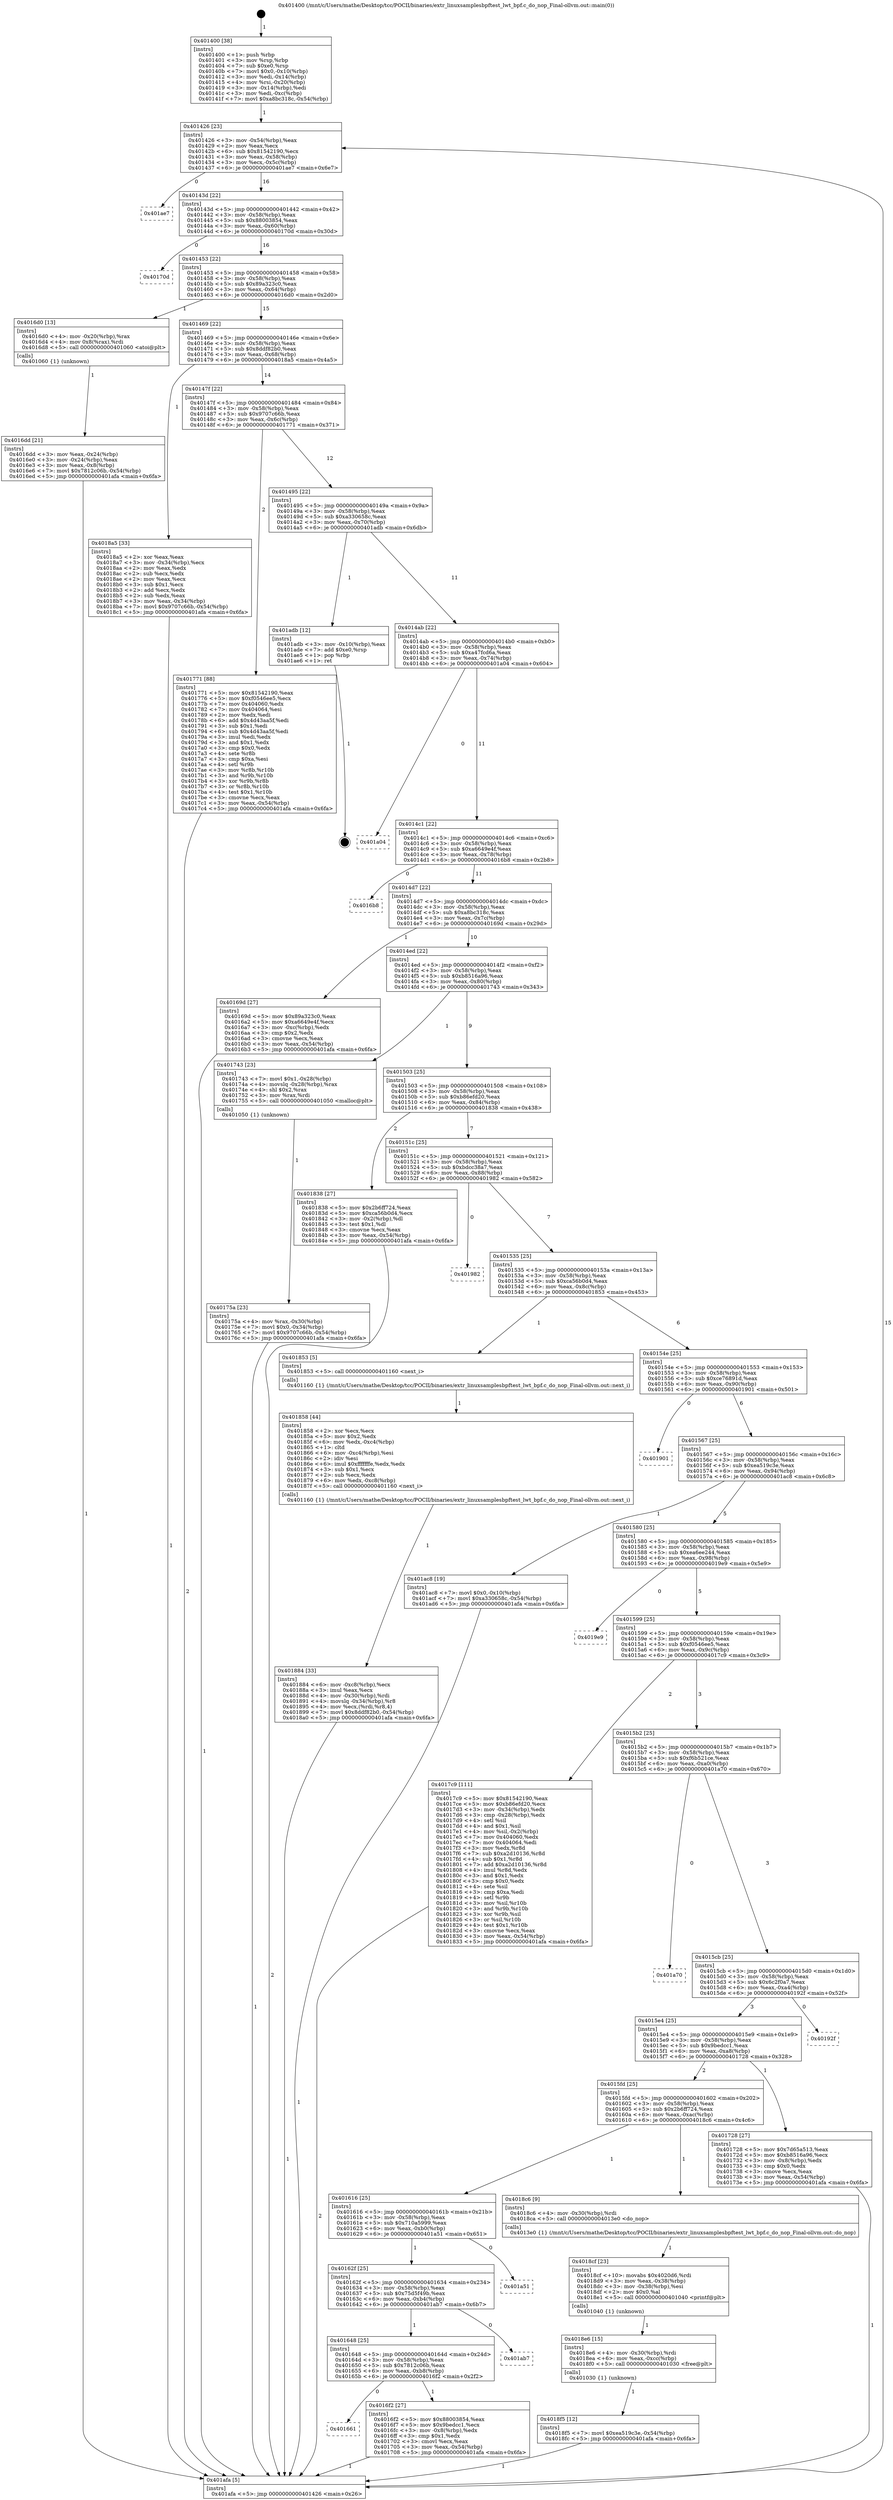 digraph "0x401400" {
  label = "0x401400 (/mnt/c/Users/mathe/Desktop/tcc/POCII/binaries/extr_linuxsamplesbpftest_lwt_bpf.c_do_nop_Final-ollvm.out::main(0))"
  labelloc = "t"
  node[shape=record]

  Entry [label="",width=0.3,height=0.3,shape=circle,fillcolor=black,style=filled]
  "0x401426" [label="{
     0x401426 [23]\l
     | [instrs]\l
     &nbsp;&nbsp;0x401426 \<+3\>: mov -0x54(%rbp),%eax\l
     &nbsp;&nbsp;0x401429 \<+2\>: mov %eax,%ecx\l
     &nbsp;&nbsp;0x40142b \<+6\>: sub $0x81542190,%ecx\l
     &nbsp;&nbsp;0x401431 \<+3\>: mov %eax,-0x58(%rbp)\l
     &nbsp;&nbsp;0x401434 \<+3\>: mov %ecx,-0x5c(%rbp)\l
     &nbsp;&nbsp;0x401437 \<+6\>: je 0000000000401ae7 \<main+0x6e7\>\l
  }"]
  "0x401ae7" [label="{
     0x401ae7\l
  }", style=dashed]
  "0x40143d" [label="{
     0x40143d [22]\l
     | [instrs]\l
     &nbsp;&nbsp;0x40143d \<+5\>: jmp 0000000000401442 \<main+0x42\>\l
     &nbsp;&nbsp;0x401442 \<+3\>: mov -0x58(%rbp),%eax\l
     &nbsp;&nbsp;0x401445 \<+5\>: sub $0x88003854,%eax\l
     &nbsp;&nbsp;0x40144a \<+3\>: mov %eax,-0x60(%rbp)\l
     &nbsp;&nbsp;0x40144d \<+6\>: je 000000000040170d \<main+0x30d\>\l
  }"]
  Exit [label="",width=0.3,height=0.3,shape=circle,fillcolor=black,style=filled,peripheries=2]
  "0x40170d" [label="{
     0x40170d\l
  }", style=dashed]
  "0x401453" [label="{
     0x401453 [22]\l
     | [instrs]\l
     &nbsp;&nbsp;0x401453 \<+5\>: jmp 0000000000401458 \<main+0x58\>\l
     &nbsp;&nbsp;0x401458 \<+3\>: mov -0x58(%rbp),%eax\l
     &nbsp;&nbsp;0x40145b \<+5\>: sub $0x89a323c0,%eax\l
     &nbsp;&nbsp;0x401460 \<+3\>: mov %eax,-0x64(%rbp)\l
     &nbsp;&nbsp;0x401463 \<+6\>: je 00000000004016d0 \<main+0x2d0\>\l
  }"]
  "0x4018f5" [label="{
     0x4018f5 [12]\l
     | [instrs]\l
     &nbsp;&nbsp;0x4018f5 \<+7\>: movl $0xea519c3e,-0x54(%rbp)\l
     &nbsp;&nbsp;0x4018fc \<+5\>: jmp 0000000000401afa \<main+0x6fa\>\l
  }"]
  "0x4016d0" [label="{
     0x4016d0 [13]\l
     | [instrs]\l
     &nbsp;&nbsp;0x4016d0 \<+4\>: mov -0x20(%rbp),%rax\l
     &nbsp;&nbsp;0x4016d4 \<+4\>: mov 0x8(%rax),%rdi\l
     &nbsp;&nbsp;0x4016d8 \<+5\>: call 0000000000401060 \<atoi@plt\>\l
     | [calls]\l
     &nbsp;&nbsp;0x401060 \{1\} (unknown)\l
  }"]
  "0x401469" [label="{
     0x401469 [22]\l
     | [instrs]\l
     &nbsp;&nbsp;0x401469 \<+5\>: jmp 000000000040146e \<main+0x6e\>\l
     &nbsp;&nbsp;0x40146e \<+3\>: mov -0x58(%rbp),%eax\l
     &nbsp;&nbsp;0x401471 \<+5\>: sub $0x8ddf82b0,%eax\l
     &nbsp;&nbsp;0x401476 \<+3\>: mov %eax,-0x68(%rbp)\l
     &nbsp;&nbsp;0x401479 \<+6\>: je 00000000004018a5 \<main+0x4a5\>\l
  }"]
  "0x4018e6" [label="{
     0x4018e6 [15]\l
     | [instrs]\l
     &nbsp;&nbsp;0x4018e6 \<+4\>: mov -0x30(%rbp),%rdi\l
     &nbsp;&nbsp;0x4018ea \<+6\>: mov %eax,-0xcc(%rbp)\l
     &nbsp;&nbsp;0x4018f0 \<+5\>: call 0000000000401030 \<free@plt\>\l
     | [calls]\l
     &nbsp;&nbsp;0x401030 \{1\} (unknown)\l
  }"]
  "0x4018a5" [label="{
     0x4018a5 [33]\l
     | [instrs]\l
     &nbsp;&nbsp;0x4018a5 \<+2\>: xor %eax,%eax\l
     &nbsp;&nbsp;0x4018a7 \<+3\>: mov -0x34(%rbp),%ecx\l
     &nbsp;&nbsp;0x4018aa \<+2\>: mov %eax,%edx\l
     &nbsp;&nbsp;0x4018ac \<+2\>: sub %ecx,%edx\l
     &nbsp;&nbsp;0x4018ae \<+2\>: mov %eax,%ecx\l
     &nbsp;&nbsp;0x4018b0 \<+3\>: sub $0x1,%ecx\l
     &nbsp;&nbsp;0x4018b3 \<+2\>: add %ecx,%edx\l
     &nbsp;&nbsp;0x4018b5 \<+2\>: sub %edx,%eax\l
     &nbsp;&nbsp;0x4018b7 \<+3\>: mov %eax,-0x34(%rbp)\l
     &nbsp;&nbsp;0x4018ba \<+7\>: movl $0x9707c66b,-0x54(%rbp)\l
     &nbsp;&nbsp;0x4018c1 \<+5\>: jmp 0000000000401afa \<main+0x6fa\>\l
  }"]
  "0x40147f" [label="{
     0x40147f [22]\l
     | [instrs]\l
     &nbsp;&nbsp;0x40147f \<+5\>: jmp 0000000000401484 \<main+0x84\>\l
     &nbsp;&nbsp;0x401484 \<+3\>: mov -0x58(%rbp),%eax\l
     &nbsp;&nbsp;0x401487 \<+5\>: sub $0x9707c66b,%eax\l
     &nbsp;&nbsp;0x40148c \<+3\>: mov %eax,-0x6c(%rbp)\l
     &nbsp;&nbsp;0x40148f \<+6\>: je 0000000000401771 \<main+0x371\>\l
  }"]
  "0x4018cf" [label="{
     0x4018cf [23]\l
     | [instrs]\l
     &nbsp;&nbsp;0x4018cf \<+10\>: movabs $0x4020d6,%rdi\l
     &nbsp;&nbsp;0x4018d9 \<+3\>: mov %eax,-0x38(%rbp)\l
     &nbsp;&nbsp;0x4018dc \<+3\>: mov -0x38(%rbp),%esi\l
     &nbsp;&nbsp;0x4018df \<+2\>: mov $0x0,%al\l
     &nbsp;&nbsp;0x4018e1 \<+5\>: call 0000000000401040 \<printf@plt\>\l
     | [calls]\l
     &nbsp;&nbsp;0x401040 \{1\} (unknown)\l
  }"]
  "0x401771" [label="{
     0x401771 [88]\l
     | [instrs]\l
     &nbsp;&nbsp;0x401771 \<+5\>: mov $0x81542190,%eax\l
     &nbsp;&nbsp;0x401776 \<+5\>: mov $0xf0546ee5,%ecx\l
     &nbsp;&nbsp;0x40177b \<+7\>: mov 0x404060,%edx\l
     &nbsp;&nbsp;0x401782 \<+7\>: mov 0x404064,%esi\l
     &nbsp;&nbsp;0x401789 \<+2\>: mov %edx,%edi\l
     &nbsp;&nbsp;0x40178b \<+6\>: add $0x4d43aa5f,%edi\l
     &nbsp;&nbsp;0x401791 \<+3\>: sub $0x1,%edi\l
     &nbsp;&nbsp;0x401794 \<+6\>: sub $0x4d43aa5f,%edi\l
     &nbsp;&nbsp;0x40179a \<+3\>: imul %edi,%edx\l
     &nbsp;&nbsp;0x40179d \<+3\>: and $0x1,%edx\l
     &nbsp;&nbsp;0x4017a0 \<+3\>: cmp $0x0,%edx\l
     &nbsp;&nbsp;0x4017a3 \<+4\>: sete %r8b\l
     &nbsp;&nbsp;0x4017a7 \<+3\>: cmp $0xa,%esi\l
     &nbsp;&nbsp;0x4017aa \<+4\>: setl %r9b\l
     &nbsp;&nbsp;0x4017ae \<+3\>: mov %r8b,%r10b\l
     &nbsp;&nbsp;0x4017b1 \<+3\>: and %r9b,%r10b\l
     &nbsp;&nbsp;0x4017b4 \<+3\>: xor %r9b,%r8b\l
     &nbsp;&nbsp;0x4017b7 \<+3\>: or %r8b,%r10b\l
     &nbsp;&nbsp;0x4017ba \<+4\>: test $0x1,%r10b\l
     &nbsp;&nbsp;0x4017be \<+3\>: cmovne %ecx,%eax\l
     &nbsp;&nbsp;0x4017c1 \<+3\>: mov %eax,-0x54(%rbp)\l
     &nbsp;&nbsp;0x4017c4 \<+5\>: jmp 0000000000401afa \<main+0x6fa\>\l
  }"]
  "0x401495" [label="{
     0x401495 [22]\l
     | [instrs]\l
     &nbsp;&nbsp;0x401495 \<+5\>: jmp 000000000040149a \<main+0x9a\>\l
     &nbsp;&nbsp;0x40149a \<+3\>: mov -0x58(%rbp),%eax\l
     &nbsp;&nbsp;0x40149d \<+5\>: sub $0xa330658c,%eax\l
     &nbsp;&nbsp;0x4014a2 \<+3\>: mov %eax,-0x70(%rbp)\l
     &nbsp;&nbsp;0x4014a5 \<+6\>: je 0000000000401adb \<main+0x6db\>\l
  }"]
  "0x401884" [label="{
     0x401884 [33]\l
     | [instrs]\l
     &nbsp;&nbsp;0x401884 \<+6\>: mov -0xc8(%rbp),%ecx\l
     &nbsp;&nbsp;0x40188a \<+3\>: imul %eax,%ecx\l
     &nbsp;&nbsp;0x40188d \<+4\>: mov -0x30(%rbp),%rdi\l
     &nbsp;&nbsp;0x401891 \<+4\>: movslq -0x34(%rbp),%r8\l
     &nbsp;&nbsp;0x401895 \<+4\>: mov %ecx,(%rdi,%r8,4)\l
     &nbsp;&nbsp;0x401899 \<+7\>: movl $0x8ddf82b0,-0x54(%rbp)\l
     &nbsp;&nbsp;0x4018a0 \<+5\>: jmp 0000000000401afa \<main+0x6fa\>\l
  }"]
  "0x401adb" [label="{
     0x401adb [12]\l
     | [instrs]\l
     &nbsp;&nbsp;0x401adb \<+3\>: mov -0x10(%rbp),%eax\l
     &nbsp;&nbsp;0x401ade \<+7\>: add $0xe0,%rsp\l
     &nbsp;&nbsp;0x401ae5 \<+1\>: pop %rbp\l
     &nbsp;&nbsp;0x401ae6 \<+1\>: ret\l
  }"]
  "0x4014ab" [label="{
     0x4014ab [22]\l
     | [instrs]\l
     &nbsp;&nbsp;0x4014ab \<+5\>: jmp 00000000004014b0 \<main+0xb0\>\l
     &nbsp;&nbsp;0x4014b0 \<+3\>: mov -0x58(%rbp),%eax\l
     &nbsp;&nbsp;0x4014b3 \<+5\>: sub $0xa47fcd6a,%eax\l
     &nbsp;&nbsp;0x4014b8 \<+3\>: mov %eax,-0x74(%rbp)\l
     &nbsp;&nbsp;0x4014bb \<+6\>: je 0000000000401a04 \<main+0x604\>\l
  }"]
  "0x401858" [label="{
     0x401858 [44]\l
     | [instrs]\l
     &nbsp;&nbsp;0x401858 \<+2\>: xor %ecx,%ecx\l
     &nbsp;&nbsp;0x40185a \<+5\>: mov $0x2,%edx\l
     &nbsp;&nbsp;0x40185f \<+6\>: mov %edx,-0xc4(%rbp)\l
     &nbsp;&nbsp;0x401865 \<+1\>: cltd\l
     &nbsp;&nbsp;0x401866 \<+6\>: mov -0xc4(%rbp),%esi\l
     &nbsp;&nbsp;0x40186c \<+2\>: idiv %esi\l
     &nbsp;&nbsp;0x40186e \<+6\>: imul $0xfffffffe,%edx,%edx\l
     &nbsp;&nbsp;0x401874 \<+3\>: sub $0x1,%ecx\l
     &nbsp;&nbsp;0x401877 \<+2\>: sub %ecx,%edx\l
     &nbsp;&nbsp;0x401879 \<+6\>: mov %edx,-0xc8(%rbp)\l
     &nbsp;&nbsp;0x40187f \<+5\>: call 0000000000401160 \<next_i\>\l
     | [calls]\l
     &nbsp;&nbsp;0x401160 \{1\} (/mnt/c/Users/mathe/Desktop/tcc/POCII/binaries/extr_linuxsamplesbpftest_lwt_bpf.c_do_nop_Final-ollvm.out::next_i)\l
  }"]
  "0x401a04" [label="{
     0x401a04\l
  }", style=dashed]
  "0x4014c1" [label="{
     0x4014c1 [22]\l
     | [instrs]\l
     &nbsp;&nbsp;0x4014c1 \<+5\>: jmp 00000000004014c6 \<main+0xc6\>\l
     &nbsp;&nbsp;0x4014c6 \<+3\>: mov -0x58(%rbp),%eax\l
     &nbsp;&nbsp;0x4014c9 \<+5\>: sub $0xa6649e4f,%eax\l
     &nbsp;&nbsp;0x4014ce \<+3\>: mov %eax,-0x78(%rbp)\l
     &nbsp;&nbsp;0x4014d1 \<+6\>: je 00000000004016b8 \<main+0x2b8\>\l
  }"]
  "0x40175a" [label="{
     0x40175a [23]\l
     | [instrs]\l
     &nbsp;&nbsp;0x40175a \<+4\>: mov %rax,-0x30(%rbp)\l
     &nbsp;&nbsp;0x40175e \<+7\>: movl $0x0,-0x34(%rbp)\l
     &nbsp;&nbsp;0x401765 \<+7\>: movl $0x9707c66b,-0x54(%rbp)\l
     &nbsp;&nbsp;0x40176c \<+5\>: jmp 0000000000401afa \<main+0x6fa\>\l
  }"]
  "0x4016b8" [label="{
     0x4016b8\l
  }", style=dashed]
  "0x4014d7" [label="{
     0x4014d7 [22]\l
     | [instrs]\l
     &nbsp;&nbsp;0x4014d7 \<+5\>: jmp 00000000004014dc \<main+0xdc\>\l
     &nbsp;&nbsp;0x4014dc \<+3\>: mov -0x58(%rbp),%eax\l
     &nbsp;&nbsp;0x4014df \<+5\>: sub $0xa8bc318c,%eax\l
     &nbsp;&nbsp;0x4014e4 \<+3\>: mov %eax,-0x7c(%rbp)\l
     &nbsp;&nbsp;0x4014e7 \<+6\>: je 000000000040169d \<main+0x29d\>\l
  }"]
  "0x401661" [label="{
     0x401661\l
  }", style=dashed]
  "0x40169d" [label="{
     0x40169d [27]\l
     | [instrs]\l
     &nbsp;&nbsp;0x40169d \<+5\>: mov $0x89a323c0,%eax\l
     &nbsp;&nbsp;0x4016a2 \<+5\>: mov $0xa6649e4f,%ecx\l
     &nbsp;&nbsp;0x4016a7 \<+3\>: mov -0xc(%rbp),%edx\l
     &nbsp;&nbsp;0x4016aa \<+3\>: cmp $0x2,%edx\l
     &nbsp;&nbsp;0x4016ad \<+3\>: cmovne %ecx,%eax\l
     &nbsp;&nbsp;0x4016b0 \<+3\>: mov %eax,-0x54(%rbp)\l
     &nbsp;&nbsp;0x4016b3 \<+5\>: jmp 0000000000401afa \<main+0x6fa\>\l
  }"]
  "0x4014ed" [label="{
     0x4014ed [22]\l
     | [instrs]\l
     &nbsp;&nbsp;0x4014ed \<+5\>: jmp 00000000004014f2 \<main+0xf2\>\l
     &nbsp;&nbsp;0x4014f2 \<+3\>: mov -0x58(%rbp),%eax\l
     &nbsp;&nbsp;0x4014f5 \<+5\>: sub $0xb8516a96,%eax\l
     &nbsp;&nbsp;0x4014fa \<+3\>: mov %eax,-0x80(%rbp)\l
     &nbsp;&nbsp;0x4014fd \<+6\>: je 0000000000401743 \<main+0x343\>\l
  }"]
  "0x401afa" [label="{
     0x401afa [5]\l
     | [instrs]\l
     &nbsp;&nbsp;0x401afa \<+5\>: jmp 0000000000401426 \<main+0x26\>\l
  }"]
  "0x401400" [label="{
     0x401400 [38]\l
     | [instrs]\l
     &nbsp;&nbsp;0x401400 \<+1\>: push %rbp\l
     &nbsp;&nbsp;0x401401 \<+3\>: mov %rsp,%rbp\l
     &nbsp;&nbsp;0x401404 \<+7\>: sub $0xe0,%rsp\l
     &nbsp;&nbsp;0x40140b \<+7\>: movl $0x0,-0x10(%rbp)\l
     &nbsp;&nbsp;0x401412 \<+3\>: mov %edi,-0x14(%rbp)\l
     &nbsp;&nbsp;0x401415 \<+4\>: mov %rsi,-0x20(%rbp)\l
     &nbsp;&nbsp;0x401419 \<+3\>: mov -0x14(%rbp),%edi\l
     &nbsp;&nbsp;0x40141c \<+3\>: mov %edi,-0xc(%rbp)\l
     &nbsp;&nbsp;0x40141f \<+7\>: movl $0xa8bc318c,-0x54(%rbp)\l
  }"]
  "0x4016dd" [label="{
     0x4016dd [21]\l
     | [instrs]\l
     &nbsp;&nbsp;0x4016dd \<+3\>: mov %eax,-0x24(%rbp)\l
     &nbsp;&nbsp;0x4016e0 \<+3\>: mov -0x24(%rbp),%eax\l
     &nbsp;&nbsp;0x4016e3 \<+3\>: mov %eax,-0x8(%rbp)\l
     &nbsp;&nbsp;0x4016e6 \<+7\>: movl $0x7812c06b,-0x54(%rbp)\l
     &nbsp;&nbsp;0x4016ed \<+5\>: jmp 0000000000401afa \<main+0x6fa\>\l
  }"]
  "0x4016f2" [label="{
     0x4016f2 [27]\l
     | [instrs]\l
     &nbsp;&nbsp;0x4016f2 \<+5\>: mov $0x88003854,%eax\l
     &nbsp;&nbsp;0x4016f7 \<+5\>: mov $0x9bedcc1,%ecx\l
     &nbsp;&nbsp;0x4016fc \<+3\>: mov -0x8(%rbp),%edx\l
     &nbsp;&nbsp;0x4016ff \<+3\>: cmp $0x1,%edx\l
     &nbsp;&nbsp;0x401702 \<+3\>: cmovl %ecx,%eax\l
     &nbsp;&nbsp;0x401705 \<+3\>: mov %eax,-0x54(%rbp)\l
     &nbsp;&nbsp;0x401708 \<+5\>: jmp 0000000000401afa \<main+0x6fa\>\l
  }"]
  "0x401743" [label="{
     0x401743 [23]\l
     | [instrs]\l
     &nbsp;&nbsp;0x401743 \<+7\>: movl $0x1,-0x28(%rbp)\l
     &nbsp;&nbsp;0x40174a \<+4\>: movslq -0x28(%rbp),%rax\l
     &nbsp;&nbsp;0x40174e \<+4\>: shl $0x2,%rax\l
     &nbsp;&nbsp;0x401752 \<+3\>: mov %rax,%rdi\l
     &nbsp;&nbsp;0x401755 \<+5\>: call 0000000000401050 \<malloc@plt\>\l
     | [calls]\l
     &nbsp;&nbsp;0x401050 \{1\} (unknown)\l
  }"]
  "0x401503" [label="{
     0x401503 [25]\l
     | [instrs]\l
     &nbsp;&nbsp;0x401503 \<+5\>: jmp 0000000000401508 \<main+0x108\>\l
     &nbsp;&nbsp;0x401508 \<+3\>: mov -0x58(%rbp),%eax\l
     &nbsp;&nbsp;0x40150b \<+5\>: sub $0xb86efd20,%eax\l
     &nbsp;&nbsp;0x401510 \<+6\>: mov %eax,-0x84(%rbp)\l
     &nbsp;&nbsp;0x401516 \<+6\>: je 0000000000401838 \<main+0x438\>\l
  }"]
  "0x401648" [label="{
     0x401648 [25]\l
     | [instrs]\l
     &nbsp;&nbsp;0x401648 \<+5\>: jmp 000000000040164d \<main+0x24d\>\l
     &nbsp;&nbsp;0x40164d \<+3\>: mov -0x58(%rbp),%eax\l
     &nbsp;&nbsp;0x401650 \<+5\>: sub $0x7812c06b,%eax\l
     &nbsp;&nbsp;0x401655 \<+6\>: mov %eax,-0xb8(%rbp)\l
     &nbsp;&nbsp;0x40165b \<+6\>: je 00000000004016f2 \<main+0x2f2\>\l
  }"]
  "0x401838" [label="{
     0x401838 [27]\l
     | [instrs]\l
     &nbsp;&nbsp;0x401838 \<+5\>: mov $0x2b6ff724,%eax\l
     &nbsp;&nbsp;0x40183d \<+5\>: mov $0xca56b0d4,%ecx\l
     &nbsp;&nbsp;0x401842 \<+3\>: mov -0x2(%rbp),%dl\l
     &nbsp;&nbsp;0x401845 \<+3\>: test $0x1,%dl\l
     &nbsp;&nbsp;0x401848 \<+3\>: cmovne %ecx,%eax\l
     &nbsp;&nbsp;0x40184b \<+3\>: mov %eax,-0x54(%rbp)\l
     &nbsp;&nbsp;0x40184e \<+5\>: jmp 0000000000401afa \<main+0x6fa\>\l
  }"]
  "0x40151c" [label="{
     0x40151c [25]\l
     | [instrs]\l
     &nbsp;&nbsp;0x40151c \<+5\>: jmp 0000000000401521 \<main+0x121\>\l
     &nbsp;&nbsp;0x401521 \<+3\>: mov -0x58(%rbp),%eax\l
     &nbsp;&nbsp;0x401524 \<+5\>: sub $0xbdcc38a7,%eax\l
     &nbsp;&nbsp;0x401529 \<+6\>: mov %eax,-0x88(%rbp)\l
     &nbsp;&nbsp;0x40152f \<+6\>: je 0000000000401982 \<main+0x582\>\l
  }"]
  "0x401ab7" [label="{
     0x401ab7\l
  }", style=dashed]
  "0x401982" [label="{
     0x401982\l
  }", style=dashed]
  "0x401535" [label="{
     0x401535 [25]\l
     | [instrs]\l
     &nbsp;&nbsp;0x401535 \<+5\>: jmp 000000000040153a \<main+0x13a\>\l
     &nbsp;&nbsp;0x40153a \<+3\>: mov -0x58(%rbp),%eax\l
     &nbsp;&nbsp;0x40153d \<+5\>: sub $0xca56b0d4,%eax\l
     &nbsp;&nbsp;0x401542 \<+6\>: mov %eax,-0x8c(%rbp)\l
     &nbsp;&nbsp;0x401548 \<+6\>: je 0000000000401853 \<main+0x453\>\l
  }"]
  "0x40162f" [label="{
     0x40162f [25]\l
     | [instrs]\l
     &nbsp;&nbsp;0x40162f \<+5\>: jmp 0000000000401634 \<main+0x234\>\l
     &nbsp;&nbsp;0x401634 \<+3\>: mov -0x58(%rbp),%eax\l
     &nbsp;&nbsp;0x401637 \<+5\>: sub $0x75d5f49b,%eax\l
     &nbsp;&nbsp;0x40163c \<+6\>: mov %eax,-0xb4(%rbp)\l
     &nbsp;&nbsp;0x401642 \<+6\>: je 0000000000401ab7 \<main+0x6b7\>\l
  }"]
  "0x401853" [label="{
     0x401853 [5]\l
     | [instrs]\l
     &nbsp;&nbsp;0x401853 \<+5\>: call 0000000000401160 \<next_i\>\l
     | [calls]\l
     &nbsp;&nbsp;0x401160 \{1\} (/mnt/c/Users/mathe/Desktop/tcc/POCII/binaries/extr_linuxsamplesbpftest_lwt_bpf.c_do_nop_Final-ollvm.out::next_i)\l
  }"]
  "0x40154e" [label="{
     0x40154e [25]\l
     | [instrs]\l
     &nbsp;&nbsp;0x40154e \<+5\>: jmp 0000000000401553 \<main+0x153\>\l
     &nbsp;&nbsp;0x401553 \<+3\>: mov -0x58(%rbp),%eax\l
     &nbsp;&nbsp;0x401556 \<+5\>: sub $0xce76891d,%eax\l
     &nbsp;&nbsp;0x40155b \<+6\>: mov %eax,-0x90(%rbp)\l
     &nbsp;&nbsp;0x401561 \<+6\>: je 0000000000401901 \<main+0x501\>\l
  }"]
  "0x401a51" [label="{
     0x401a51\l
  }", style=dashed]
  "0x401901" [label="{
     0x401901\l
  }", style=dashed]
  "0x401567" [label="{
     0x401567 [25]\l
     | [instrs]\l
     &nbsp;&nbsp;0x401567 \<+5\>: jmp 000000000040156c \<main+0x16c\>\l
     &nbsp;&nbsp;0x40156c \<+3\>: mov -0x58(%rbp),%eax\l
     &nbsp;&nbsp;0x40156f \<+5\>: sub $0xea519c3e,%eax\l
     &nbsp;&nbsp;0x401574 \<+6\>: mov %eax,-0x94(%rbp)\l
     &nbsp;&nbsp;0x40157a \<+6\>: je 0000000000401ac8 \<main+0x6c8\>\l
  }"]
  "0x401616" [label="{
     0x401616 [25]\l
     | [instrs]\l
     &nbsp;&nbsp;0x401616 \<+5\>: jmp 000000000040161b \<main+0x21b\>\l
     &nbsp;&nbsp;0x40161b \<+3\>: mov -0x58(%rbp),%eax\l
     &nbsp;&nbsp;0x40161e \<+5\>: sub $0x710a5999,%eax\l
     &nbsp;&nbsp;0x401623 \<+6\>: mov %eax,-0xb0(%rbp)\l
     &nbsp;&nbsp;0x401629 \<+6\>: je 0000000000401a51 \<main+0x651\>\l
  }"]
  "0x401ac8" [label="{
     0x401ac8 [19]\l
     | [instrs]\l
     &nbsp;&nbsp;0x401ac8 \<+7\>: movl $0x0,-0x10(%rbp)\l
     &nbsp;&nbsp;0x401acf \<+7\>: movl $0xa330658c,-0x54(%rbp)\l
     &nbsp;&nbsp;0x401ad6 \<+5\>: jmp 0000000000401afa \<main+0x6fa\>\l
  }"]
  "0x401580" [label="{
     0x401580 [25]\l
     | [instrs]\l
     &nbsp;&nbsp;0x401580 \<+5\>: jmp 0000000000401585 \<main+0x185\>\l
     &nbsp;&nbsp;0x401585 \<+3\>: mov -0x58(%rbp),%eax\l
     &nbsp;&nbsp;0x401588 \<+5\>: sub $0xea6ee244,%eax\l
     &nbsp;&nbsp;0x40158d \<+6\>: mov %eax,-0x98(%rbp)\l
     &nbsp;&nbsp;0x401593 \<+6\>: je 00000000004019e9 \<main+0x5e9\>\l
  }"]
  "0x4018c6" [label="{
     0x4018c6 [9]\l
     | [instrs]\l
     &nbsp;&nbsp;0x4018c6 \<+4\>: mov -0x30(%rbp),%rdi\l
     &nbsp;&nbsp;0x4018ca \<+5\>: call 00000000004013e0 \<do_nop\>\l
     | [calls]\l
     &nbsp;&nbsp;0x4013e0 \{1\} (/mnt/c/Users/mathe/Desktop/tcc/POCII/binaries/extr_linuxsamplesbpftest_lwt_bpf.c_do_nop_Final-ollvm.out::do_nop)\l
  }"]
  "0x4019e9" [label="{
     0x4019e9\l
  }", style=dashed]
  "0x401599" [label="{
     0x401599 [25]\l
     | [instrs]\l
     &nbsp;&nbsp;0x401599 \<+5\>: jmp 000000000040159e \<main+0x19e\>\l
     &nbsp;&nbsp;0x40159e \<+3\>: mov -0x58(%rbp),%eax\l
     &nbsp;&nbsp;0x4015a1 \<+5\>: sub $0xf0546ee5,%eax\l
     &nbsp;&nbsp;0x4015a6 \<+6\>: mov %eax,-0x9c(%rbp)\l
     &nbsp;&nbsp;0x4015ac \<+6\>: je 00000000004017c9 \<main+0x3c9\>\l
  }"]
  "0x4015fd" [label="{
     0x4015fd [25]\l
     | [instrs]\l
     &nbsp;&nbsp;0x4015fd \<+5\>: jmp 0000000000401602 \<main+0x202\>\l
     &nbsp;&nbsp;0x401602 \<+3\>: mov -0x58(%rbp),%eax\l
     &nbsp;&nbsp;0x401605 \<+5\>: sub $0x2b6ff724,%eax\l
     &nbsp;&nbsp;0x40160a \<+6\>: mov %eax,-0xac(%rbp)\l
     &nbsp;&nbsp;0x401610 \<+6\>: je 00000000004018c6 \<main+0x4c6\>\l
  }"]
  "0x4017c9" [label="{
     0x4017c9 [111]\l
     | [instrs]\l
     &nbsp;&nbsp;0x4017c9 \<+5\>: mov $0x81542190,%eax\l
     &nbsp;&nbsp;0x4017ce \<+5\>: mov $0xb86efd20,%ecx\l
     &nbsp;&nbsp;0x4017d3 \<+3\>: mov -0x34(%rbp),%edx\l
     &nbsp;&nbsp;0x4017d6 \<+3\>: cmp -0x28(%rbp),%edx\l
     &nbsp;&nbsp;0x4017d9 \<+4\>: setl %sil\l
     &nbsp;&nbsp;0x4017dd \<+4\>: and $0x1,%sil\l
     &nbsp;&nbsp;0x4017e1 \<+4\>: mov %sil,-0x2(%rbp)\l
     &nbsp;&nbsp;0x4017e5 \<+7\>: mov 0x404060,%edx\l
     &nbsp;&nbsp;0x4017ec \<+7\>: mov 0x404064,%edi\l
     &nbsp;&nbsp;0x4017f3 \<+3\>: mov %edx,%r8d\l
     &nbsp;&nbsp;0x4017f6 \<+7\>: sub $0xa2d10136,%r8d\l
     &nbsp;&nbsp;0x4017fd \<+4\>: sub $0x1,%r8d\l
     &nbsp;&nbsp;0x401801 \<+7\>: add $0xa2d10136,%r8d\l
     &nbsp;&nbsp;0x401808 \<+4\>: imul %r8d,%edx\l
     &nbsp;&nbsp;0x40180c \<+3\>: and $0x1,%edx\l
     &nbsp;&nbsp;0x40180f \<+3\>: cmp $0x0,%edx\l
     &nbsp;&nbsp;0x401812 \<+4\>: sete %sil\l
     &nbsp;&nbsp;0x401816 \<+3\>: cmp $0xa,%edi\l
     &nbsp;&nbsp;0x401819 \<+4\>: setl %r9b\l
     &nbsp;&nbsp;0x40181d \<+3\>: mov %sil,%r10b\l
     &nbsp;&nbsp;0x401820 \<+3\>: and %r9b,%r10b\l
     &nbsp;&nbsp;0x401823 \<+3\>: xor %r9b,%sil\l
     &nbsp;&nbsp;0x401826 \<+3\>: or %sil,%r10b\l
     &nbsp;&nbsp;0x401829 \<+4\>: test $0x1,%r10b\l
     &nbsp;&nbsp;0x40182d \<+3\>: cmovne %ecx,%eax\l
     &nbsp;&nbsp;0x401830 \<+3\>: mov %eax,-0x54(%rbp)\l
     &nbsp;&nbsp;0x401833 \<+5\>: jmp 0000000000401afa \<main+0x6fa\>\l
  }"]
  "0x4015b2" [label="{
     0x4015b2 [25]\l
     | [instrs]\l
     &nbsp;&nbsp;0x4015b2 \<+5\>: jmp 00000000004015b7 \<main+0x1b7\>\l
     &nbsp;&nbsp;0x4015b7 \<+3\>: mov -0x58(%rbp),%eax\l
     &nbsp;&nbsp;0x4015ba \<+5\>: sub $0xf6b521ce,%eax\l
     &nbsp;&nbsp;0x4015bf \<+6\>: mov %eax,-0xa0(%rbp)\l
     &nbsp;&nbsp;0x4015c5 \<+6\>: je 0000000000401a70 \<main+0x670\>\l
  }"]
  "0x401728" [label="{
     0x401728 [27]\l
     | [instrs]\l
     &nbsp;&nbsp;0x401728 \<+5\>: mov $0x7d65a513,%eax\l
     &nbsp;&nbsp;0x40172d \<+5\>: mov $0xb8516a96,%ecx\l
     &nbsp;&nbsp;0x401732 \<+3\>: mov -0x8(%rbp),%edx\l
     &nbsp;&nbsp;0x401735 \<+3\>: cmp $0x0,%edx\l
     &nbsp;&nbsp;0x401738 \<+3\>: cmove %ecx,%eax\l
     &nbsp;&nbsp;0x40173b \<+3\>: mov %eax,-0x54(%rbp)\l
     &nbsp;&nbsp;0x40173e \<+5\>: jmp 0000000000401afa \<main+0x6fa\>\l
  }"]
  "0x401a70" [label="{
     0x401a70\l
  }", style=dashed]
  "0x4015cb" [label="{
     0x4015cb [25]\l
     | [instrs]\l
     &nbsp;&nbsp;0x4015cb \<+5\>: jmp 00000000004015d0 \<main+0x1d0\>\l
     &nbsp;&nbsp;0x4015d0 \<+3\>: mov -0x58(%rbp),%eax\l
     &nbsp;&nbsp;0x4015d3 \<+5\>: sub $0x6c2f0a7,%eax\l
     &nbsp;&nbsp;0x4015d8 \<+6\>: mov %eax,-0xa4(%rbp)\l
     &nbsp;&nbsp;0x4015de \<+6\>: je 000000000040192f \<main+0x52f\>\l
  }"]
  "0x4015e4" [label="{
     0x4015e4 [25]\l
     | [instrs]\l
     &nbsp;&nbsp;0x4015e4 \<+5\>: jmp 00000000004015e9 \<main+0x1e9\>\l
     &nbsp;&nbsp;0x4015e9 \<+3\>: mov -0x58(%rbp),%eax\l
     &nbsp;&nbsp;0x4015ec \<+5\>: sub $0x9bedcc1,%eax\l
     &nbsp;&nbsp;0x4015f1 \<+6\>: mov %eax,-0xa8(%rbp)\l
     &nbsp;&nbsp;0x4015f7 \<+6\>: je 0000000000401728 \<main+0x328\>\l
  }"]
  "0x40192f" [label="{
     0x40192f\l
  }", style=dashed]
  Entry -> "0x401400" [label=" 1"]
  "0x401426" -> "0x401ae7" [label=" 0"]
  "0x401426" -> "0x40143d" [label=" 16"]
  "0x401adb" -> Exit [label=" 1"]
  "0x40143d" -> "0x40170d" [label=" 0"]
  "0x40143d" -> "0x401453" [label=" 16"]
  "0x401ac8" -> "0x401afa" [label=" 1"]
  "0x401453" -> "0x4016d0" [label=" 1"]
  "0x401453" -> "0x401469" [label=" 15"]
  "0x4018f5" -> "0x401afa" [label=" 1"]
  "0x401469" -> "0x4018a5" [label=" 1"]
  "0x401469" -> "0x40147f" [label=" 14"]
  "0x4018e6" -> "0x4018f5" [label=" 1"]
  "0x40147f" -> "0x401771" [label=" 2"]
  "0x40147f" -> "0x401495" [label=" 12"]
  "0x4018cf" -> "0x4018e6" [label=" 1"]
  "0x401495" -> "0x401adb" [label=" 1"]
  "0x401495" -> "0x4014ab" [label=" 11"]
  "0x4018c6" -> "0x4018cf" [label=" 1"]
  "0x4014ab" -> "0x401a04" [label=" 0"]
  "0x4014ab" -> "0x4014c1" [label=" 11"]
  "0x4018a5" -> "0x401afa" [label=" 1"]
  "0x4014c1" -> "0x4016b8" [label=" 0"]
  "0x4014c1" -> "0x4014d7" [label=" 11"]
  "0x401884" -> "0x401afa" [label=" 1"]
  "0x4014d7" -> "0x40169d" [label=" 1"]
  "0x4014d7" -> "0x4014ed" [label=" 10"]
  "0x40169d" -> "0x401afa" [label=" 1"]
  "0x401400" -> "0x401426" [label=" 1"]
  "0x401afa" -> "0x401426" [label=" 15"]
  "0x4016d0" -> "0x4016dd" [label=" 1"]
  "0x4016dd" -> "0x401afa" [label=" 1"]
  "0x401858" -> "0x401884" [label=" 1"]
  "0x4014ed" -> "0x401743" [label=" 1"]
  "0x4014ed" -> "0x401503" [label=" 9"]
  "0x401853" -> "0x401858" [label=" 1"]
  "0x401503" -> "0x401838" [label=" 2"]
  "0x401503" -> "0x40151c" [label=" 7"]
  "0x4017c9" -> "0x401afa" [label=" 2"]
  "0x40151c" -> "0x401982" [label=" 0"]
  "0x40151c" -> "0x401535" [label=" 7"]
  "0x401771" -> "0x401afa" [label=" 2"]
  "0x401535" -> "0x401853" [label=" 1"]
  "0x401535" -> "0x40154e" [label=" 6"]
  "0x401743" -> "0x40175a" [label=" 1"]
  "0x40154e" -> "0x401901" [label=" 0"]
  "0x40154e" -> "0x401567" [label=" 6"]
  "0x401728" -> "0x401afa" [label=" 1"]
  "0x401567" -> "0x401ac8" [label=" 1"]
  "0x401567" -> "0x401580" [label=" 5"]
  "0x401648" -> "0x401661" [label=" 0"]
  "0x401580" -> "0x4019e9" [label=" 0"]
  "0x401580" -> "0x401599" [label=" 5"]
  "0x401648" -> "0x4016f2" [label=" 1"]
  "0x401599" -> "0x4017c9" [label=" 2"]
  "0x401599" -> "0x4015b2" [label=" 3"]
  "0x40162f" -> "0x401648" [label=" 1"]
  "0x4015b2" -> "0x401a70" [label=" 0"]
  "0x4015b2" -> "0x4015cb" [label=" 3"]
  "0x40162f" -> "0x401ab7" [label=" 0"]
  "0x4015cb" -> "0x40192f" [label=" 0"]
  "0x4015cb" -> "0x4015e4" [label=" 3"]
  "0x40175a" -> "0x401afa" [label=" 1"]
  "0x4015e4" -> "0x401728" [label=" 1"]
  "0x4015e4" -> "0x4015fd" [label=" 2"]
  "0x401838" -> "0x401afa" [label=" 2"]
  "0x4015fd" -> "0x4018c6" [label=" 1"]
  "0x4015fd" -> "0x401616" [label=" 1"]
  "0x4016f2" -> "0x401afa" [label=" 1"]
  "0x401616" -> "0x401a51" [label=" 0"]
  "0x401616" -> "0x40162f" [label=" 1"]
}
